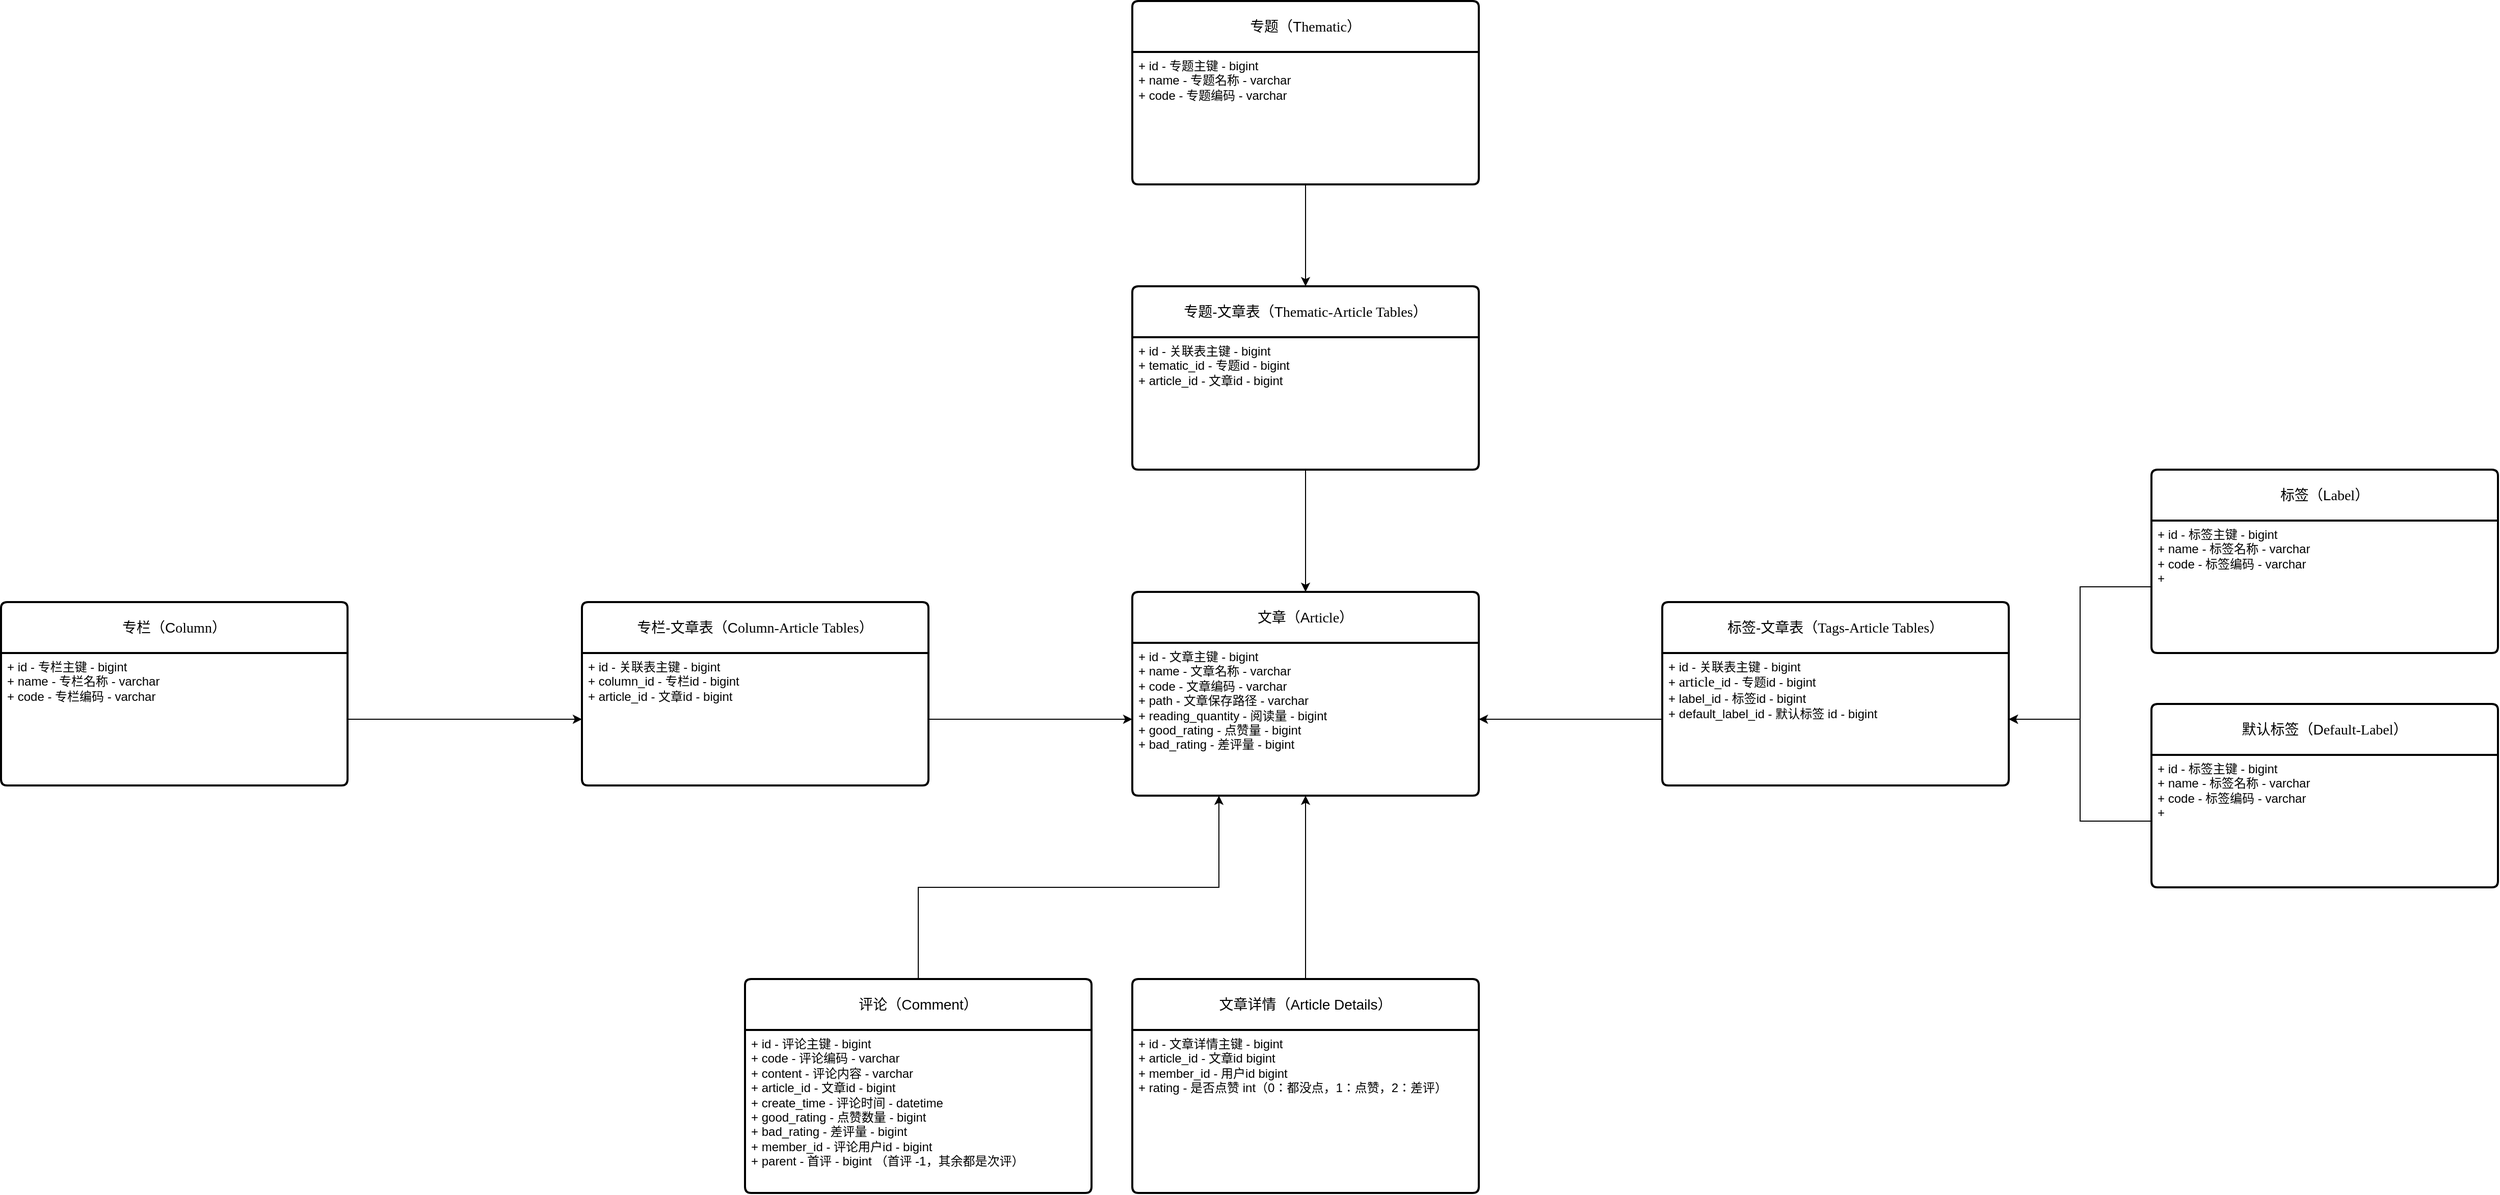 <mxfile version="27.0.5" pages="2">
  <diagram name="数据库结构" id="I1ErNXHB0BoW2DpfOcAM">
    <mxGraphModel dx="3012" dy="1909" grid="1" gridSize="10" guides="1" tooltips="1" connect="1" arrows="1" fold="1" page="1" pageScale="1" pageWidth="827" pageHeight="1169" math="0" shadow="0">
      <root>
        <mxCell id="0" />
        <mxCell id="1" parent="0" />
        <mxCell id="AwYpqpUh4EfOczfZwocW-6" value="专题（T&lt;span style=&quot;font-family: 微软雅黑; text-align: start; white-space-collapse: preserve;&quot;&gt;hematic&lt;/span&gt;）" style="swimlane;childLayout=stackLayout;horizontal=1;startSize=50;horizontalStack=0;rounded=1;fontSize=14;fontStyle=0;strokeWidth=2;resizeParent=0;resizeLast=1;shadow=0;dashed=0;align=center;arcSize=4;whiteSpace=wrap;html=1;" vertex="1" parent="1">
          <mxGeometry x="100" y="-280" width="340" height="180" as="geometry" />
        </mxCell>
        <mxCell id="AwYpqpUh4EfOczfZwocW-7" value="+ id - 专题主键 - bigint&lt;br&gt;+ name - 专题名称 - varchar&lt;br&gt;+ code - 专题编码 - varchar" style="align=left;strokeColor=none;fillColor=none;spacingLeft=4;spacingRight=4;fontSize=12;verticalAlign=top;resizable=0;rotatable=0;part=1;html=1;whiteSpace=wrap;" vertex="1" parent="AwYpqpUh4EfOczfZwocW-6">
          <mxGeometry y="50" width="340" height="130" as="geometry" />
        </mxCell>
        <mxCell id="AwYpqpUh4EfOczfZwocW-9" value="标签（L&lt;span style=&quot;font-family: 微软雅黑; text-align: start; white-space-collapse: preserve;&quot;&gt;abel&lt;/span&gt;）" style="swimlane;childLayout=stackLayout;horizontal=1;startSize=50;horizontalStack=0;rounded=1;fontSize=14;fontStyle=0;strokeWidth=2;resizeParent=0;resizeLast=1;shadow=0;dashed=0;align=center;arcSize=4;whiteSpace=wrap;html=1;" vertex="1" parent="1">
          <mxGeometry x="1100" y="180" width="340" height="180" as="geometry" />
        </mxCell>
        <mxCell id="AwYpqpUh4EfOczfZwocW-10" value="+ id - 标签主键 - bigint&lt;br&gt;+ name - 标签名称 - varchar&lt;br&gt;+ code - 标签编码 - varchar&lt;div&gt;+&amp;nbsp;&lt;/div&gt;" style="align=left;strokeColor=none;fillColor=none;spacingLeft=4;spacingRight=4;fontSize=12;verticalAlign=top;resizable=0;rotatable=0;part=1;html=1;whiteSpace=wrap;" vertex="1" parent="AwYpqpUh4EfOczfZwocW-9">
          <mxGeometry y="50" width="340" height="130" as="geometry" />
        </mxCell>
        <mxCell id="AwYpqpUh4EfOczfZwocW-11" value="标签-文章表（&lt;span style=&quot;font-family: 微软雅黑; text-align: start; white-space-collapse: preserve;&quot;&gt;Tags-Article Tables&lt;/span&gt;）" style="swimlane;childLayout=stackLayout;horizontal=1;startSize=50;horizontalStack=0;rounded=1;fontSize=14;fontStyle=0;strokeWidth=2;resizeParent=0;resizeLast=1;shadow=0;dashed=0;align=center;arcSize=4;whiteSpace=wrap;html=1;" vertex="1" parent="1">
          <mxGeometry x="620" y="310" width="340" height="180" as="geometry" />
        </mxCell>
        <mxCell id="AwYpqpUh4EfOczfZwocW-12" value="+ id - 关联表主键 - bigint&lt;div&gt;+ &lt;font face=&quot;微软雅黑&quot;&gt;&lt;span style=&quot;font-size: 14px; white-space-collapse: preserve;&quot;&gt;article&lt;/span&gt;&lt;/font&gt;_id - 专题id - bigint&lt;/div&gt;&lt;div&gt;+ label_id - 标签id - bigint&lt;/div&gt;&lt;div&gt;+ default_label_id - 默认标签 id - bigint&lt;/div&gt;" style="align=left;strokeColor=none;fillColor=none;spacingLeft=4;spacingRight=4;fontSize=12;verticalAlign=top;resizable=0;rotatable=0;part=1;html=1;whiteSpace=wrap;" vertex="1" parent="AwYpqpUh4EfOczfZwocW-11">
          <mxGeometry y="50" width="340" height="130" as="geometry" />
        </mxCell>
        <mxCell id="AwYpqpUh4EfOczfZwocW-13" value="默认标签（D&lt;span style=&quot;font-family: 微软雅黑; text-align: start; white-space-collapse: preserve;&quot;&gt;efault-L&lt;/span&gt;&lt;span style=&quot;font-family: 微软雅黑; text-align: start; white-space-collapse: preserve;&quot;&gt;abel&lt;/span&gt;）" style="swimlane;childLayout=stackLayout;horizontal=1;startSize=50;horizontalStack=0;rounded=1;fontSize=14;fontStyle=0;strokeWidth=2;resizeParent=0;resizeLast=1;shadow=0;dashed=0;align=center;arcSize=4;whiteSpace=wrap;html=1;" vertex="1" parent="1">
          <mxGeometry x="1100" y="410" width="340" height="180" as="geometry" />
        </mxCell>
        <mxCell id="AwYpqpUh4EfOczfZwocW-14" value="+ id - 标签主键 - bigint&lt;br&gt;+ name - 标签名称 - varchar&lt;br&gt;+ code - 标签编码 - varchar&lt;div&gt;+&amp;nbsp;&lt;/div&gt;" style="align=left;strokeColor=none;fillColor=none;spacingLeft=4;spacingRight=4;fontSize=12;verticalAlign=top;resizable=0;rotatable=0;part=1;html=1;whiteSpace=wrap;" vertex="1" parent="AwYpqpUh4EfOczfZwocW-13">
          <mxGeometry y="50" width="340" height="130" as="geometry" />
        </mxCell>
        <mxCell id="AwYpqpUh4EfOczfZwocW-15" value="文章（A&lt;span style=&quot;font-family: 微软雅黑; text-align: start; white-space-collapse: preserve;&quot;&gt;rticle&lt;/span&gt;）" style="swimlane;childLayout=stackLayout;horizontal=1;startSize=50;horizontalStack=0;rounded=1;fontSize=14;fontStyle=0;strokeWidth=2;resizeParent=0;resizeLast=1;shadow=0;dashed=0;align=center;arcSize=4;whiteSpace=wrap;html=1;" vertex="1" parent="1">
          <mxGeometry x="100" y="300" width="340" height="200" as="geometry" />
        </mxCell>
        <mxCell id="AwYpqpUh4EfOczfZwocW-16" value="+ id - 文章主键 - bigint&lt;br&gt;+ name - 文章名称 - varchar&lt;br&gt;+ code - 文章编码 - varchar&lt;div&gt;+ path - 文章保存路径 - varchar&lt;/div&gt;&lt;div&gt;+ reading_quantity - 阅读量 - bigint&lt;/div&gt;&lt;div&gt;+ good_rating - 点赞量 - bigint&lt;/div&gt;&lt;div&gt;+ bad_rating - 差评量 - bigint&lt;/div&gt;" style="align=left;strokeColor=none;fillColor=none;spacingLeft=4;spacingRight=4;fontSize=12;verticalAlign=top;resizable=0;rotatable=0;part=1;html=1;whiteSpace=wrap;" vertex="1" parent="AwYpqpUh4EfOczfZwocW-15">
          <mxGeometry y="50" width="340" height="150" as="geometry" />
        </mxCell>
        <mxCell id="AwYpqpUh4EfOczfZwocW-17" value="专题-文章表（T&lt;span style=&quot;font-family: 微软雅黑; text-align: start; white-space-collapse: preserve;&quot;&gt;hematic-Article Tables&lt;/span&gt;）" style="swimlane;childLayout=stackLayout;horizontal=1;startSize=50;horizontalStack=0;rounded=1;fontSize=14;fontStyle=0;strokeWidth=2;resizeParent=0;resizeLast=1;shadow=0;dashed=0;align=center;arcSize=4;whiteSpace=wrap;html=1;" vertex="1" parent="1">
          <mxGeometry x="100" width="340" height="180" as="geometry" />
        </mxCell>
        <mxCell id="AwYpqpUh4EfOczfZwocW-18" value="+ id - 关联表主键 - bigint&lt;br&gt;+ tematic_id - 专题id - bigint&lt;div&gt;+ article_id - 文章id - bigint&lt;/div&gt;" style="align=left;strokeColor=none;fillColor=none;spacingLeft=4;spacingRight=4;fontSize=12;verticalAlign=top;resizable=0;rotatable=0;part=1;html=1;whiteSpace=wrap;" vertex="1" parent="AwYpqpUh4EfOczfZwocW-17">
          <mxGeometry y="50" width="340" height="130" as="geometry" />
        </mxCell>
        <mxCell id="AwYpqpUh4EfOczfZwocW-19" value="专栏-文章表（C&lt;span style=&quot;font-family: 微软雅黑; text-align: start; white-space-collapse: preserve;&quot;&gt;olumn-Article Tables&lt;/span&gt;）" style="swimlane;childLayout=stackLayout;horizontal=1;startSize=50;horizontalStack=0;rounded=1;fontSize=14;fontStyle=0;strokeWidth=2;resizeParent=0;resizeLast=1;shadow=0;dashed=0;align=center;arcSize=4;whiteSpace=wrap;html=1;" vertex="1" parent="1">
          <mxGeometry x="-440" y="310" width="340" height="180" as="geometry" />
        </mxCell>
        <mxCell id="AwYpqpUh4EfOczfZwocW-20" value="+ id - 关联表主键 - bigint&lt;br&gt;+ column_id - 专栏id - bigint&lt;br&gt;+ article_id - 文章id - bigint" style="align=left;strokeColor=none;fillColor=none;spacingLeft=4;spacingRight=4;fontSize=12;verticalAlign=top;resizable=0;rotatable=0;part=1;html=1;whiteSpace=wrap;" vertex="1" parent="AwYpqpUh4EfOczfZwocW-19">
          <mxGeometry y="50" width="340" height="130" as="geometry" />
        </mxCell>
        <mxCell id="AwYpqpUh4EfOczfZwocW-21" value="专栏（C&lt;span style=&quot;font-family: 微软雅黑; text-align: start; white-space-collapse: preserve;&quot;&gt;olumn&lt;/span&gt;）" style="swimlane;childLayout=stackLayout;horizontal=1;startSize=50;horizontalStack=0;rounded=1;fontSize=14;fontStyle=0;strokeWidth=2;resizeParent=0;resizeLast=1;shadow=0;dashed=0;align=center;arcSize=4;whiteSpace=wrap;html=1;" vertex="1" parent="1">
          <mxGeometry x="-1010" y="310" width="340" height="180" as="geometry" />
        </mxCell>
        <mxCell id="AwYpqpUh4EfOczfZwocW-22" value="+ id - 专栏主键 - bigint&lt;br&gt;+ name - 专栏名称 - varchar&lt;br&gt;+ code - 专栏编码 - varchar" style="align=left;strokeColor=none;fillColor=none;spacingLeft=4;spacingRight=4;fontSize=12;verticalAlign=top;resizable=0;rotatable=0;part=1;html=1;whiteSpace=wrap;" vertex="1" parent="AwYpqpUh4EfOczfZwocW-21">
          <mxGeometry y="50" width="340" height="130" as="geometry" />
        </mxCell>
        <mxCell id="AwYpqpUh4EfOczfZwocW-23" style="edgeStyle=orthogonalEdgeStyle;rounded=0;orthogonalLoop=1;jettySize=auto;html=1;exitX=0.5;exitY=1;exitDx=0;exitDy=0;entryX=0.5;entryY=0;entryDx=0;entryDy=0;" edge="1" parent="1" source="AwYpqpUh4EfOczfZwocW-18" target="AwYpqpUh4EfOczfZwocW-15">
          <mxGeometry relative="1" as="geometry" />
        </mxCell>
        <mxCell id="AwYpqpUh4EfOczfZwocW-24" style="edgeStyle=orthogonalEdgeStyle;rounded=0;orthogonalLoop=1;jettySize=auto;html=1;exitX=0;exitY=0.5;exitDx=0;exitDy=0;entryX=1;entryY=0.5;entryDx=0;entryDy=0;" edge="1" parent="1" source="AwYpqpUh4EfOczfZwocW-12" target="AwYpqpUh4EfOczfZwocW-16">
          <mxGeometry relative="1" as="geometry" />
        </mxCell>
        <mxCell id="AwYpqpUh4EfOczfZwocW-25" style="edgeStyle=orthogonalEdgeStyle;rounded=0;orthogonalLoop=1;jettySize=auto;html=1;exitX=1;exitY=0.5;exitDx=0;exitDy=0;entryX=0;entryY=0.5;entryDx=0;entryDy=0;" edge="1" parent="1" source="AwYpqpUh4EfOczfZwocW-20" target="AwYpqpUh4EfOczfZwocW-16">
          <mxGeometry relative="1" as="geometry" />
        </mxCell>
        <mxCell id="AwYpqpUh4EfOczfZwocW-26" style="edgeStyle=orthogonalEdgeStyle;rounded=0;orthogonalLoop=1;jettySize=auto;html=1;exitX=0.5;exitY=1;exitDx=0;exitDy=0;" edge="1" parent="1" source="AwYpqpUh4EfOczfZwocW-7" target="AwYpqpUh4EfOczfZwocW-17">
          <mxGeometry relative="1" as="geometry" />
        </mxCell>
        <mxCell id="AwYpqpUh4EfOczfZwocW-27" style="edgeStyle=orthogonalEdgeStyle;rounded=0;orthogonalLoop=1;jettySize=auto;html=1;exitX=0;exitY=0.5;exitDx=0;exitDy=0;entryX=1;entryY=0.5;entryDx=0;entryDy=0;" edge="1" parent="1" source="AwYpqpUh4EfOczfZwocW-10" target="AwYpqpUh4EfOczfZwocW-12">
          <mxGeometry relative="1" as="geometry" />
        </mxCell>
        <mxCell id="AwYpqpUh4EfOczfZwocW-29" style="edgeStyle=orthogonalEdgeStyle;rounded=0;orthogonalLoop=1;jettySize=auto;html=1;exitX=0;exitY=0.5;exitDx=0;exitDy=0;entryX=1;entryY=0.5;entryDx=0;entryDy=0;" edge="1" parent="1" source="AwYpqpUh4EfOczfZwocW-14" target="AwYpqpUh4EfOczfZwocW-12">
          <mxGeometry relative="1" as="geometry" />
        </mxCell>
        <mxCell id="AwYpqpUh4EfOczfZwocW-30" style="edgeStyle=orthogonalEdgeStyle;rounded=0;orthogonalLoop=1;jettySize=auto;html=1;exitX=1;exitY=0.5;exitDx=0;exitDy=0;" edge="1" parent="1" source="AwYpqpUh4EfOczfZwocW-22" target="AwYpqpUh4EfOczfZwocW-20">
          <mxGeometry relative="1" as="geometry" />
        </mxCell>
        <mxCell id="ytZSGSwfcOSJs34K6wdh-1" style="edgeStyle=orthogonalEdgeStyle;rounded=0;orthogonalLoop=1;jettySize=auto;html=1;exitX=0.5;exitY=0;exitDx=0;exitDy=0;entryX=0.25;entryY=1;entryDx=0;entryDy=0;" edge="1" parent="1" source="AwYpqpUh4EfOczfZwocW-33" target="AwYpqpUh4EfOczfZwocW-16">
          <mxGeometry relative="1" as="geometry" />
        </mxCell>
        <mxCell id="AwYpqpUh4EfOczfZwocW-33" value="&lt;div style=&quot;text-align: start;&quot;&gt;评论（Comment）&lt;/div&gt;" style="swimlane;childLayout=stackLayout;horizontal=1;startSize=50;horizontalStack=0;rounded=1;fontSize=14;fontStyle=0;strokeWidth=2;resizeParent=0;resizeLast=1;shadow=0;dashed=0;align=center;arcSize=4;whiteSpace=wrap;html=1;" vertex="1" parent="1">
          <mxGeometry x="-280" y="680" width="340" height="210" as="geometry" />
        </mxCell>
        <mxCell id="AwYpqpUh4EfOczfZwocW-34" value="+ id - 评论主键 - bigint&lt;div&gt;+ code - 评论编码 - varchar&lt;/div&gt;&lt;div&gt;+ content - 评论内容 - varchar&lt;/div&gt;&lt;div&gt;+ article_id - 文章id - bigint&lt;/div&gt;&lt;div&gt;+ create_time - 评论时间 - datetime&lt;/div&gt;&lt;div&gt;+ good_rating - 点赞数量 - bigint&lt;/div&gt;&lt;div&gt;+ bad_rating - 差评量 - bigint&lt;/div&gt;&lt;div&gt;+ member_id - 评论用户id - bigint&lt;/div&gt;&lt;div&gt;+ parent - 首评 - bigint （首评 -1，其余都是次评）&lt;/div&gt;" style="align=left;strokeColor=none;fillColor=none;spacingLeft=4;spacingRight=4;fontSize=12;verticalAlign=top;resizable=0;rotatable=0;part=1;html=1;whiteSpace=wrap;" vertex="1" parent="AwYpqpUh4EfOczfZwocW-33">
          <mxGeometry y="50" width="340" height="160" as="geometry" />
        </mxCell>
        <mxCell id="HQ80uJ3TJS0k1r7bCMIQ-3" style="edgeStyle=orthogonalEdgeStyle;rounded=0;orthogonalLoop=1;jettySize=auto;html=1;exitX=0.5;exitY=0;exitDx=0;exitDy=0;entryX=0.5;entryY=1;entryDx=0;entryDy=0;" edge="1" parent="1" source="HQ80uJ3TJS0k1r7bCMIQ-1" target="AwYpqpUh4EfOczfZwocW-16">
          <mxGeometry relative="1" as="geometry" />
        </mxCell>
        <mxCell id="HQ80uJ3TJS0k1r7bCMIQ-1" value="&lt;div style=&quot;text-align: start;&quot;&gt;文章详情（Article Details）&lt;/div&gt;" style="swimlane;childLayout=stackLayout;horizontal=1;startSize=50;horizontalStack=0;rounded=1;fontSize=14;fontStyle=0;strokeWidth=2;resizeParent=0;resizeLast=1;shadow=0;dashed=0;align=center;arcSize=4;whiteSpace=wrap;html=1;" vertex="1" parent="1">
          <mxGeometry x="100" y="680" width="340" height="210" as="geometry" />
        </mxCell>
        <mxCell id="HQ80uJ3TJS0k1r7bCMIQ-2" value="+ id - 文章详情主键 - bigint&lt;div&gt;+ article_id - 文章id bigint&lt;/div&gt;&lt;div&gt;+ member_id - 用户id bigint&lt;/div&gt;&lt;div&gt;+ rating - 是否点赞 int（0：都没点，1：点赞，2：差评）&lt;/div&gt;" style="align=left;strokeColor=none;fillColor=none;spacingLeft=4;spacingRight=4;fontSize=12;verticalAlign=top;resizable=0;rotatable=0;part=1;html=1;whiteSpace=wrap;" vertex="1" parent="HQ80uJ3TJS0k1r7bCMIQ-1">
          <mxGeometry y="50" width="340" height="160" as="geometry" />
        </mxCell>
      </root>
    </mxGraphModel>
  </diagram>
  <diagram id="weSTDpT5rXTfGD1hPrS9" name="评论区实现原理">
    <mxGraphModel dx="1188" dy="648" grid="1" gridSize="10" guides="1" tooltips="1" connect="1" arrows="1" fold="1" page="1" pageScale="1" pageWidth="827" pageHeight="1169" math="0" shadow="0">
      <root>
        <mxCell id="0" />
        <mxCell id="1" parent="0" />
        <mxCell id="nXwIMKww6mUc8uqGvv5m-1" value="首评" style="rounded=1;whiteSpace=wrap;html=1;" vertex="1" parent="1">
          <mxGeometry x="40" y="270" width="120" height="60" as="geometry" />
        </mxCell>
        <mxCell id="nXwIMKww6mUc8uqGvv5m-22" style="edgeStyle=orthogonalEdgeStyle;rounded=0;orthogonalLoop=1;jettySize=auto;html=1;exitX=0;exitY=0.5;exitDx=0;exitDy=0;entryX=1;entryY=0.5;entryDx=0;entryDy=0;" edge="1" parent="1" source="nXwIMKww6mUc8uqGvv5m-2" target="nXwIMKww6mUc8uqGvv5m-1">
          <mxGeometry relative="1" as="geometry" />
        </mxCell>
        <mxCell id="nDFssBVvb_U1L88ROul1-1" style="edgeStyle=orthogonalEdgeStyle;rounded=0;orthogonalLoop=1;jettySize=auto;html=1;exitX=0.5;exitY=0;exitDx=0;exitDy=0;fillColor=#f8cecc;strokeColor=#b85450;" edge="1" parent="1" source="nXwIMKww6mUc8uqGvv5m-2" target="nXwIMKww6mUc8uqGvv5m-1">
          <mxGeometry relative="1" as="geometry" />
        </mxCell>
        <mxCell id="nXwIMKww6mUc8uqGvv5m-2" value="次评" style="rounded=1;whiteSpace=wrap;html=1;" vertex="1" parent="1">
          <mxGeometry x="270" y="140" width="120" height="60" as="geometry" />
        </mxCell>
        <mxCell id="nXwIMKww6mUc8uqGvv5m-24" style="edgeStyle=orthogonalEdgeStyle;rounded=0;orthogonalLoop=1;jettySize=auto;html=1;exitX=0;exitY=0.5;exitDx=0;exitDy=0;entryX=1;entryY=0.5;entryDx=0;entryDy=0;" edge="1" parent="1" source="nXwIMKww6mUc8uqGvv5m-3" target="nXwIMKww6mUc8uqGvv5m-1">
          <mxGeometry relative="1" as="geometry" />
        </mxCell>
        <mxCell id="nXwIMKww6mUc8uqGvv5m-3" value="次评" style="rounded=1;whiteSpace=wrap;html=1;" vertex="1" parent="1">
          <mxGeometry x="270" y="270" width="120" height="60" as="geometry" />
        </mxCell>
        <mxCell id="nXwIMKww6mUc8uqGvv5m-26" style="edgeStyle=orthogonalEdgeStyle;rounded=0;orthogonalLoop=1;jettySize=auto;html=1;exitX=0;exitY=0.5;exitDx=0;exitDy=0;entryX=1;entryY=0.5;entryDx=0;entryDy=0;" edge="1" parent="1" source="nXwIMKww6mUc8uqGvv5m-4" target="nXwIMKww6mUc8uqGvv5m-1">
          <mxGeometry relative="1" as="geometry" />
        </mxCell>
        <mxCell id="nXwIMKww6mUc8uqGvv5m-4" value="次评" style="rounded=1;whiteSpace=wrap;html=1;" vertex="1" parent="1">
          <mxGeometry x="270" y="380" width="120" height="60" as="geometry" />
        </mxCell>
        <mxCell id="nXwIMKww6mUc8uqGvv5m-16" style="edgeStyle=orthogonalEdgeStyle;rounded=0;orthogonalLoop=1;jettySize=auto;html=1;exitX=0;exitY=0.5;exitDx=0;exitDy=0;" edge="1" parent="1" source="nXwIMKww6mUc8uqGvv5m-5" target="nXwIMKww6mUc8uqGvv5m-2">
          <mxGeometry relative="1" as="geometry" />
        </mxCell>
        <mxCell id="nDFssBVvb_U1L88ROul1-3" style="edgeStyle=orthogonalEdgeStyle;rounded=0;orthogonalLoop=1;jettySize=auto;html=1;exitX=0.5;exitY=0;exitDx=0;exitDy=0;entryX=0.75;entryY=0;entryDx=0;entryDy=0;fillColor=#ffe6cc;strokeColor=#d79b00;" edge="1" parent="1" source="nXwIMKww6mUc8uqGvv5m-5" target="nXwIMKww6mUc8uqGvv5m-2">
          <mxGeometry relative="1" as="geometry" />
        </mxCell>
        <mxCell id="nXwIMKww6mUc8uqGvv5m-5" value="回复" style="rounded=1;whiteSpace=wrap;html=1;" vertex="1" parent="1">
          <mxGeometry x="480" y="140" width="120" height="60" as="geometry" />
        </mxCell>
        <mxCell id="nXwIMKww6mUc8uqGvv5m-21" style="edgeStyle=orthogonalEdgeStyle;rounded=0;orthogonalLoop=1;jettySize=auto;html=1;exitX=0;exitY=0.5;exitDx=0;exitDy=0;" edge="1" parent="1" source="nXwIMKww6mUc8uqGvv5m-6" target="nXwIMKww6mUc8uqGvv5m-5">
          <mxGeometry relative="1" as="geometry" />
        </mxCell>
        <mxCell id="nDFssBVvb_U1L88ROul1-5" style="edgeStyle=orthogonalEdgeStyle;rounded=0;orthogonalLoop=1;jettySize=auto;html=1;exitX=0.5;exitY=0;exitDx=0;exitDy=0;entryX=0.75;entryY=0;entryDx=0;entryDy=0;fillColor=#f8cecc;strokeColor=#b85450;" edge="1" parent="1" source="nXwIMKww6mUc8uqGvv5m-6" target="nXwIMKww6mUc8uqGvv5m-5">
          <mxGeometry relative="1" as="geometry" />
        </mxCell>
        <mxCell id="nXwIMKww6mUc8uqGvv5m-6" value="回复" style="rounded=1;whiteSpace=wrap;html=1;" vertex="1" parent="1">
          <mxGeometry x="660" y="140" width="120" height="60" as="geometry" />
        </mxCell>
        <mxCell id="nXwIMKww6mUc8uqGvv5m-17" style="edgeStyle=orthogonalEdgeStyle;rounded=0;orthogonalLoop=1;jettySize=auto;html=1;exitX=0;exitY=0.5;exitDx=0;exitDy=0;entryX=1;entryY=0.5;entryDx=0;entryDy=0;" edge="1" parent="1" source="nXwIMKww6mUc8uqGvv5m-7" target="nXwIMKww6mUc8uqGvv5m-3">
          <mxGeometry relative="1" as="geometry" />
        </mxCell>
        <mxCell id="nXwIMKww6mUc8uqGvv5m-7" value="回复" style="rounded=1;whiteSpace=wrap;html=1;" vertex="1" parent="1">
          <mxGeometry x="480" y="270" width="120" height="60" as="geometry" />
        </mxCell>
        <mxCell id="nXwIMKww6mUc8uqGvv5m-20" style="edgeStyle=orthogonalEdgeStyle;rounded=0;orthogonalLoop=1;jettySize=auto;html=1;exitX=0;exitY=0.5;exitDx=0;exitDy=0;entryX=1;entryY=0.5;entryDx=0;entryDy=0;" edge="1" parent="1" source="nXwIMKww6mUc8uqGvv5m-8" target="nXwIMKww6mUc8uqGvv5m-7">
          <mxGeometry relative="1" as="geometry" />
        </mxCell>
        <mxCell id="nXwIMKww6mUc8uqGvv5m-8" value="回复" style="rounded=1;whiteSpace=wrap;html=1;" vertex="1" parent="1">
          <mxGeometry x="670" y="270" width="120" height="60" as="geometry" />
        </mxCell>
        <mxCell id="nXwIMKww6mUc8uqGvv5m-18" style="edgeStyle=orthogonalEdgeStyle;rounded=0;orthogonalLoop=1;jettySize=auto;html=1;exitX=0;exitY=0.5;exitDx=0;exitDy=0;entryX=1;entryY=0.5;entryDx=0;entryDy=0;" edge="1" parent="1" source="nXwIMKww6mUc8uqGvv5m-9" target="nXwIMKww6mUc8uqGvv5m-4">
          <mxGeometry relative="1" as="geometry" />
        </mxCell>
        <mxCell id="nXwIMKww6mUc8uqGvv5m-9" value="回复" style="rounded=1;whiteSpace=wrap;html=1;" vertex="1" parent="1">
          <mxGeometry x="480" y="380" width="120" height="60" as="geometry" />
        </mxCell>
        <mxCell id="nXwIMKww6mUc8uqGvv5m-19" style="edgeStyle=orthogonalEdgeStyle;rounded=0;orthogonalLoop=1;jettySize=auto;html=1;exitX=0;exitY=0.5;exitDx=0;exitDy=0;entryX=1;entryY=0.5;entryDx=0;entryDy=0;" edge="1" parent="1" source="nXwIMKww6mUc8uqGvv5m-10" target="nXwIMKww6mUc8uqGvv5m-9">
          <mxGeometry relative="1" as="geometry" />
        </mxCell>
        <mxCell id="nXwIMKww6mUc8uqGvv5m-10" value="回复" style="rounded=1;whiteSpace=wrap;html=1;" vertex="1" parent="1">
          <mxGeometry x="670" y="380" width="120" height="60" as="geometry" />
        </mxCell>
        <mxCell id="nDFssBVvb_U1L88ROul1-2" value="绑定id" style="text;html=1;align=center;verticalAlign=middle;whiteSpace=wrap;rounded=0;" vertex="1" parent="1">
          <mxGeometry x="140" y="90" width="60" height="30" as="geometry" />
        </mxCell>
        <mxCell id="nDFssBVvb_U1L88ROul1-4" value="绑定id" style="text;html=1;align=center;verticalAlign=middle;whiteSpace=wrap;rounded=0;" vertex="1" parent="1">
          <mxGeometry x="410" y="90" width="60" height="30" as="geometry" />
        </mxCell>
        <mxCell id="nDFssBVvb_U1L88ROul1-6" value="绑定id" style="text;html=1;align=center;verticalAlign=middle;whiteSpace=wrap;rounded=0;" vertex="1" parent="1">
          <mxGeometry x="610" y="90" width="60" height="30" as="geometry" />
        </mxCell>
        <mxCell id="U-kd55ZybFCbnlOvCkdw-1" value="" style="rounded=0;whiteSpace=wrap;html=1;" vertex="1" parent="1">
          <mxGeometry x="140" y="780" width="120" height="350" as="geometry" />
        </mxCell>
        <mxCell id="U-kd55ZybFCbnlOvCkdw-2" value="数据1" style="rounded=1;whiteSpace=wrap;html=1;fillColor=#dae8fc;strokeColor=#6c8ebf;" vertex="1" parent="1">
          <mxGeometry x="140" y="1070" width="120" height="60" as="geometry" />
        </mxCell>
        <mxCell id="U-kd55ZybFCbnlOvCkdw-3" value="数据2" style="rounded=1;whiteSpace=wrap;html=1;fillColor=#d5e8d4;strokeColor=#82b366;" vertex="1" parent="1">
          <mxGeometry x="140" y="1010" width="120" height="60" as="geometry" />
        </mxCell>
        <mxCell id="U-kd55ZybFCbnlOvCkdw-4" value="数据3" style="rounded=1;whiteSpace=wrap;html=1;fillColor=#ffe6cc;strokeColor=#d79b00;" vertex="1" parent="1">
          <mxGeometry x="140" y="950" width="120" height="60" as="geometry" />
        </mxCell>
      </root>
    </mxGraphModel>
  </diagram>
</mxfile>
